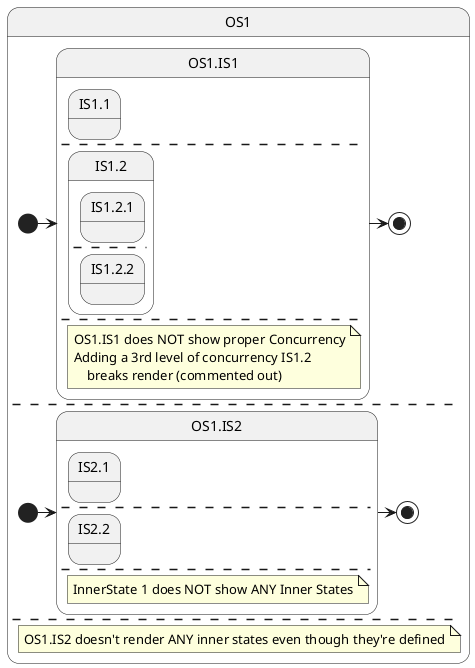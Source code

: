 {
  "sha1": "4o85p5fa83u9w5e46z6k39wkz75mgu6",
  "insertion": {
    "when": "2024-05-30T20:48:20.530Z",
    "user": "plantuml@gmail.com"
  }
}
@startuml
set separator none
state OS1 {
    state OS1.IS1 {
        state IS1.1
        --
        state IS1.2 {
            state IS1.2.1
            ' NOTE: Uncommenting the following line breaks the render 
            -- 
            state IS1.2.2
        }
        --
        note as Note.OS1.IS1
            OS1.IS1 does NOT show proper Concurrency
            Adding a 3rd level of concurrency IS1.2
                breaks render (commented out)
        end note
    }
    [*] -> OS1.IS1
    OS1.IS1 -> [*]
    --
    state OS1.IS2 {
        state IS2.1
        --
        state IS2.2
        --
        note "InnerState 1 does NOT show ANY Inner States" as Note.IS2
    }
    [*] -> OS1.IS2
    OS1.IS2 -> [*]
    --
    note as Note.OS1.IS2
        OS1.IS2 doesn't render ANY inner states even though they're defined
    end note
}

@enduml
